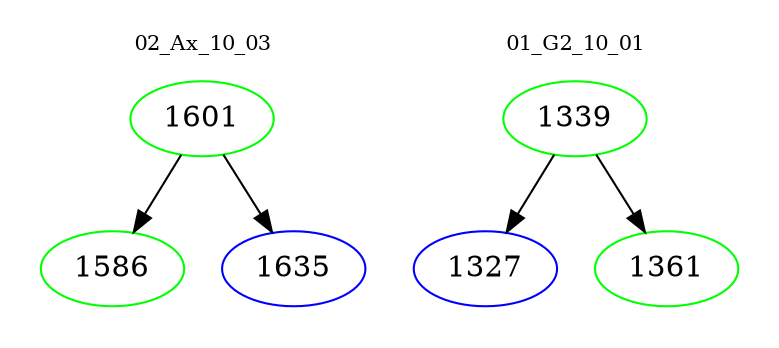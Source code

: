 digraph{
subgraph cluster_0 {
color = white
label = "02_Ax_10_03";
fontsize=10;
T0_1601 [label="1601", color="green"]
T0_1601 -> T0_1586 [color="black"]
T0_1586 [label="1586", color="green"]
T0_1601 -> T0_1635 [color="black"]
T0_1635 [label="1635", color="blue"]
}
subgraph cluster_1 {
color = white
label = "01_G2_10_01";
fontsize=10;
T1_1339 [label="1339", color="green"]
T1_1339 -> T1_1327 [color="black"]
T1_1327 [label="1327", color="blue"]
T1_1339 -> T1_1361 [color="black"]
T1_1361 [label="1361", color="green"]
}
}
